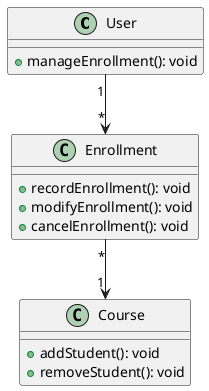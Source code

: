 @startuml
class User {
    + manageEnrollment(): void
}

class Course {
    + addStudent(): void
    + removeStudent(): void
}

class Enrollment {
    + recordEnrollment(): void
    + modifyEnrollment(): void
    + cancelEnrollment(): void
}

User "1" --> "*" Enrollment
Enrollment "*" --> "1" Course
@enduml